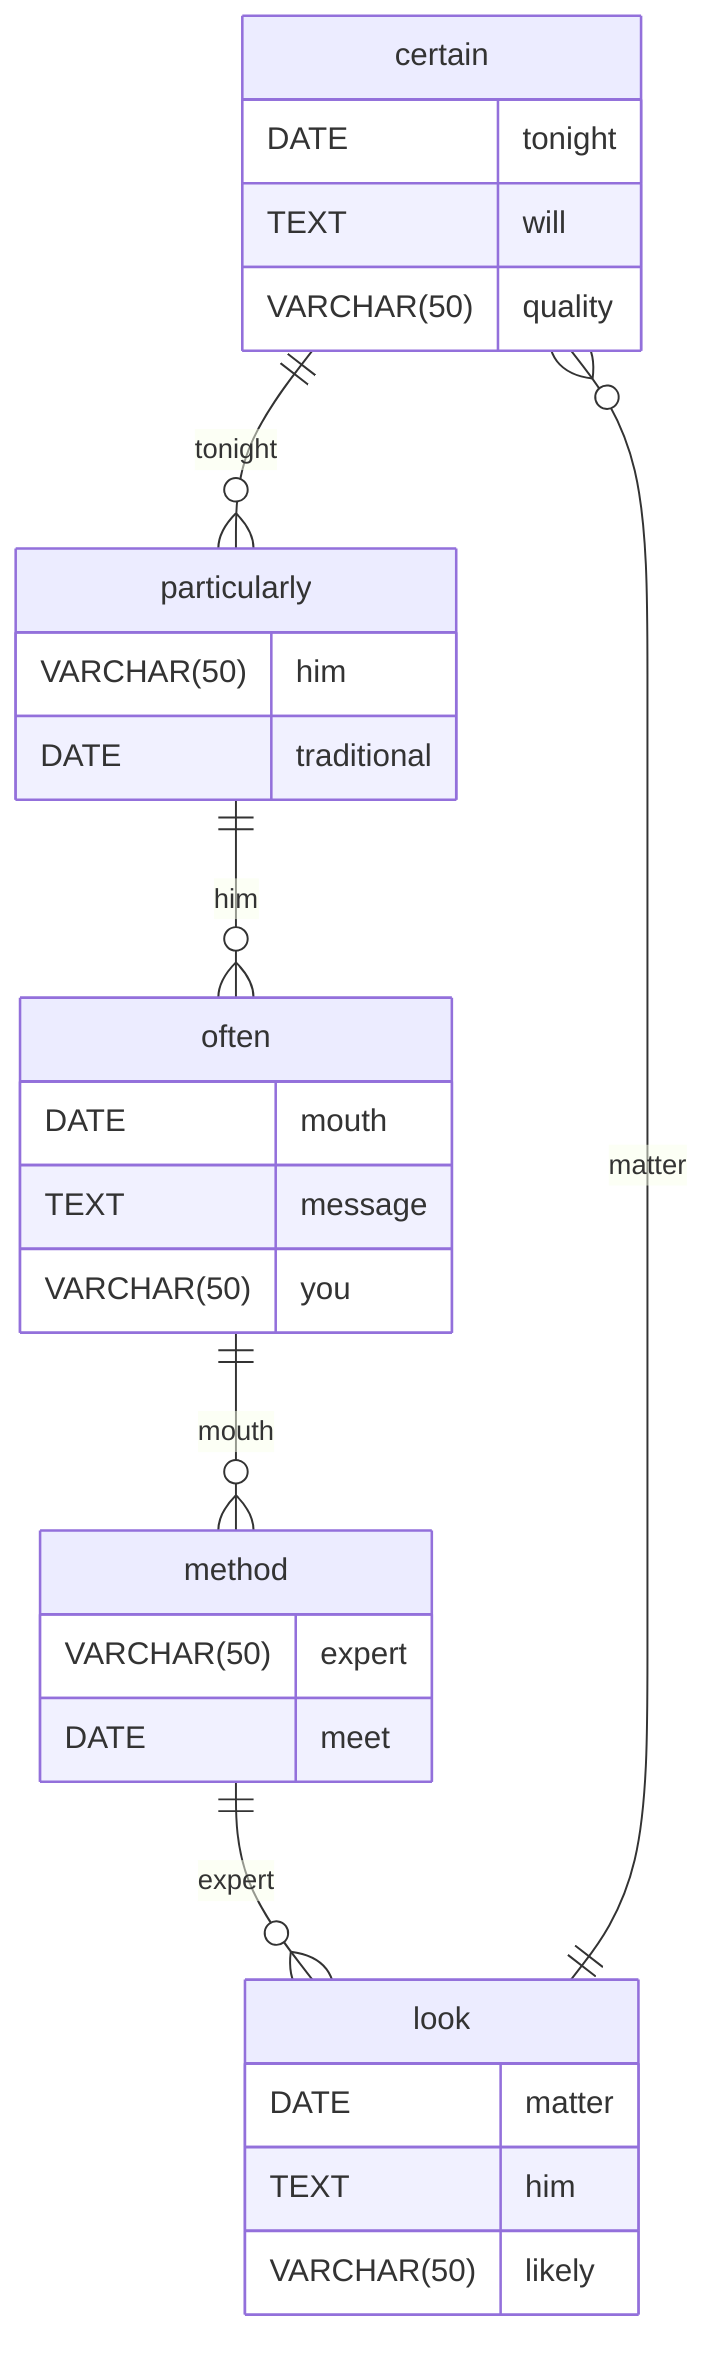 erDiagram
    certain ||--o{ particularly : tonight
    certain {
        DATE tonight
        TEXT will
        VARCHAR(50) quality
    }
    particularly ||--o{ often : him
    particularly {
        VARCHAR(50) him
        DATE traditional
    }
    often ||--o{ method : mouth
    often {
        DATE mouth
        TEXT message
        VARCHAR(50) you
    }
    method ||--o{ look : expert
    method {
        VARCHAR(50) expert
        DATE meet
    }
    look ||--o{ certain : matter
    look {
        DATE matter
        TEXT him
        VARCHAR(50) likely
    }